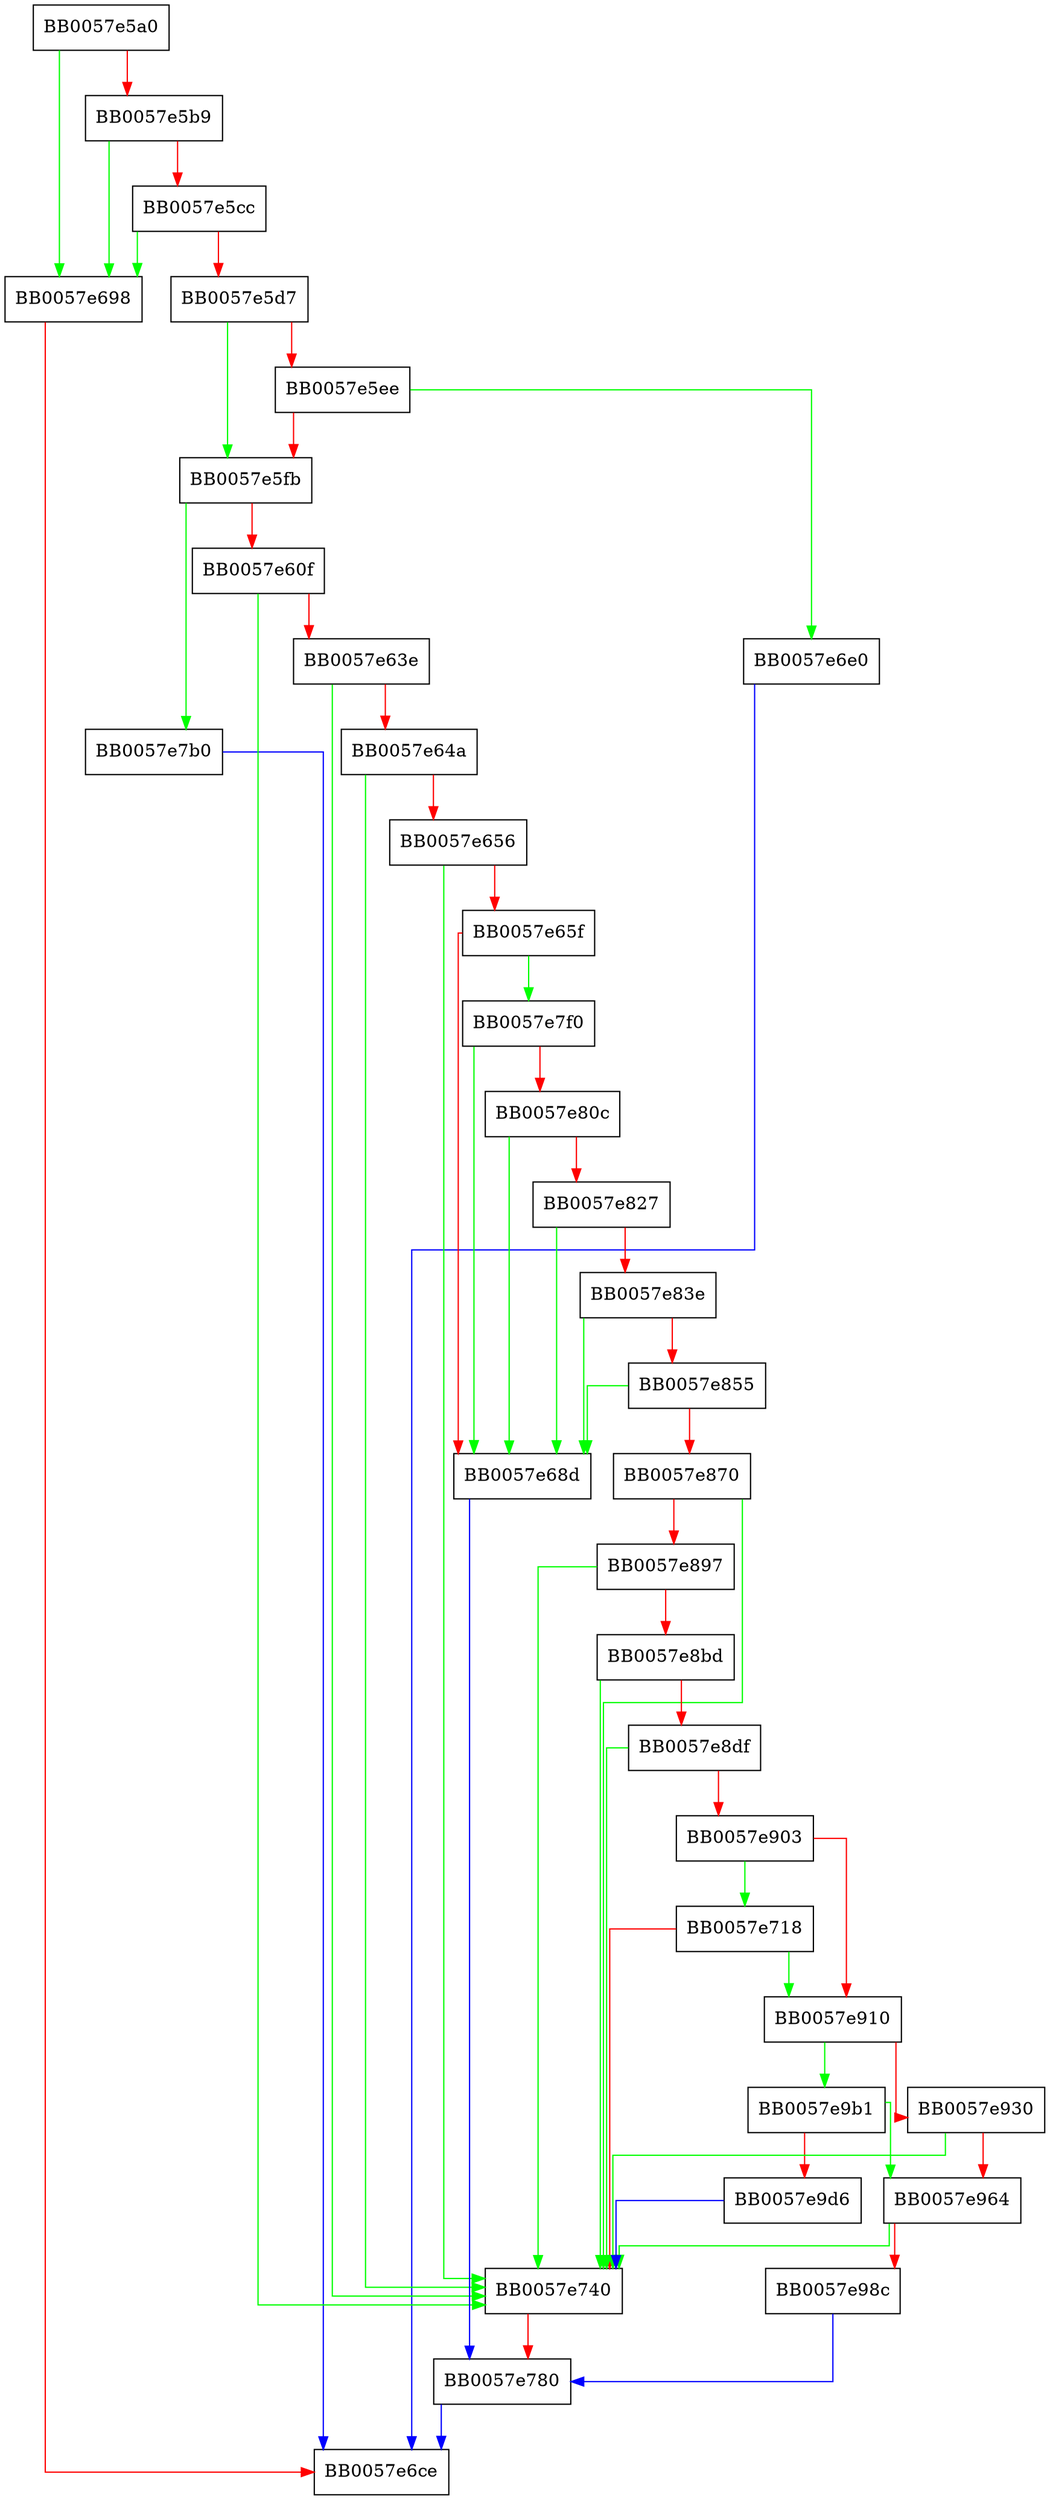 digraph dsa_do_verify {
  node [shape="box"];
  graph [splines=ortho];
  BB0057e5a0 -> BB0057e698 [color="green"];
  BB0057e5a0 -> BB0057e5b9 [color="red"];
  BB0057e5b9 -> BB0057e698 [color="green"];
  BB0057e5b9 -> BB0057e5cc [color="red"];
  BB0057e5cc -> BB0057e698 [color="green"];
  BB0057e5cc -> BB0057e5d7 [color="red"];
  BB0057e5d7 -> BB0057e5fb [color="green"];
  BB0057e5d7 -> BB0057e5ee [color="red"];
  BB0057e5ee -> BB0057e6e0 [color="green"];
  BB0057e5ee -> BB0057e5fb [color="red"];
  BB0057e5fb -> BB0057e7b0 [color="green"];
  BB0057e5fb -> BB0057e60f [color="red"];
  BB0057e60f -> BB0057e740 [color="green"];
  BB0057e60f -> BB0057e63e [color="red"];
  BB0057e63e -> BB0057e740 [color="green"];
  BB0057e63e -> BB0057e64a [color="red"];
  BB0057e64a -> BB0057e740 [color="green"];
  BB0057e64a -> BB0057e656 [color="red"];
  BB0057e656 -> BB0057e740 [color="green"];
  BB0057e656 -> BB0057e65f [color="red"];
  BB0057e65f -> BB0057e7f0 [color="green"];
  BB0057e65f -> BB0057e68d [color="red"];
  BB0057e68d -> BB0057e780 [color="blue"];
  BB0057e698 -> BB0057e6ce [color="red"];
  BB0057e6e0 -> BB0057e6ce [color="blue"];
  BB0057e718 -> BB0057e910 [color="green"];
  BB0057e718 -> BB0057e740 [color="red"];
  BB0057e740 -> BB0057e780 [color="red"];
  BB0057e780 -> BB0057e6ce [color="blue"];
  BB0057e7b0 -> BB0057e6ce [color="blue"];
  BB0057e7f0 -> BB0057e68d [color="green"];
  BB0057e7f0 -> BB0057e80c [color="red"];
  BB0057e80c -> BB0057e68d [color="green"];
  BB0057e80c -> BB0057e827 [color="red"];
  BB0057e827 -> BB0057e68d [color="green"];
  BB0057e827 -> BB0057e83e [color="red"];
  BB0057e83e -> BB0057e68d [color="green"];
  BB0057e83e -> BB0057e855 [color="red"];
  BB0057e855 -> BB0057e68d [color="green"];
  BB0057e855 -> BB0057e870 [color="red"];
  BB0057e870 -> BB0057e740 [color="green"];
  BB0057e870 -> BB0057e897 [color="red"];
  BB0057e897 -> BB0057e740 [color="green"];
  BB0057e897 -> BB0057e8bd [color="red"];
  BB0057e8bd -> BB0057e740 [color="green"];
  BB0057e8bd -> BB0057e8df [color="red"];
  BB0057e8df -> BB0057e740 [color="green"];
  BB0057e8df -> BB0057e903 [color="red"];
  BB0057e903 -> BB0057e718 [color="green"];
  BB0057e903 -> BB0057e910 [color="red"];
  BB0057e910 -> BB0057e9b1 [color="green"];
  BB0057e910 -> BB0057e930 [color="red"];
  BB0057e930 -> BB0057e740 [color="green"];
  BB0057e930 -> BB0057e964 [color="red"];
  BB0057e964 -> BB0057e740 [color="green"];
  BB0057e964 -> BB0057e98c [color="red"];
  BB0057e98c -> BB0057e780 [color="blue"];
  BB0057e9b1 -> BB0057e964 [color="green"];
  BB0057e9b1 -> BB0057e9d6 [color="red"];
  BB0057e9d6 -> BB0057e740 [color="blue"];
}